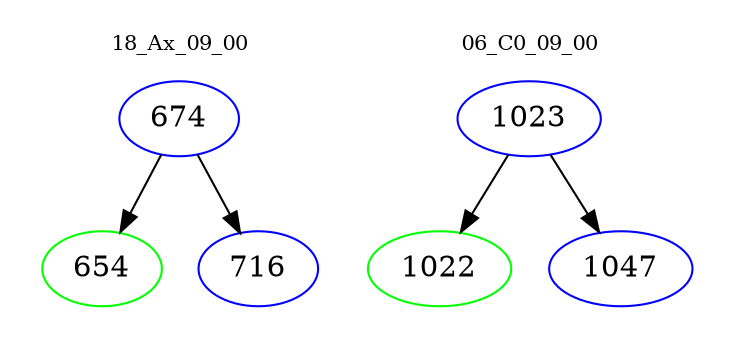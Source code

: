 digraph{
subgraph cluster_0 {
color = white
label = "18_Ax_09_00";
fontsize=10;
T0_674 [label="674", color="blue"]
T0_674 -> T0_654 [color="black"]
T0_654 [label="654", color="green"]
T0_674 -> T0_716 [color="black"]
T0_716 [label="716", color="blue"]
}
subgraph cluster_1 {
color = white
label = "06_C0_09_00";
fontsize=10;
T1_1023 [label="1023", color="blue"]
T1_1023 -> T1_1022 [color="black"]
T1_1022 [label="1022", color="green"]
T1_1023 -> T1_1047 [color="black"]
T1_1047 [label="1047", color="blue"]
}
}
